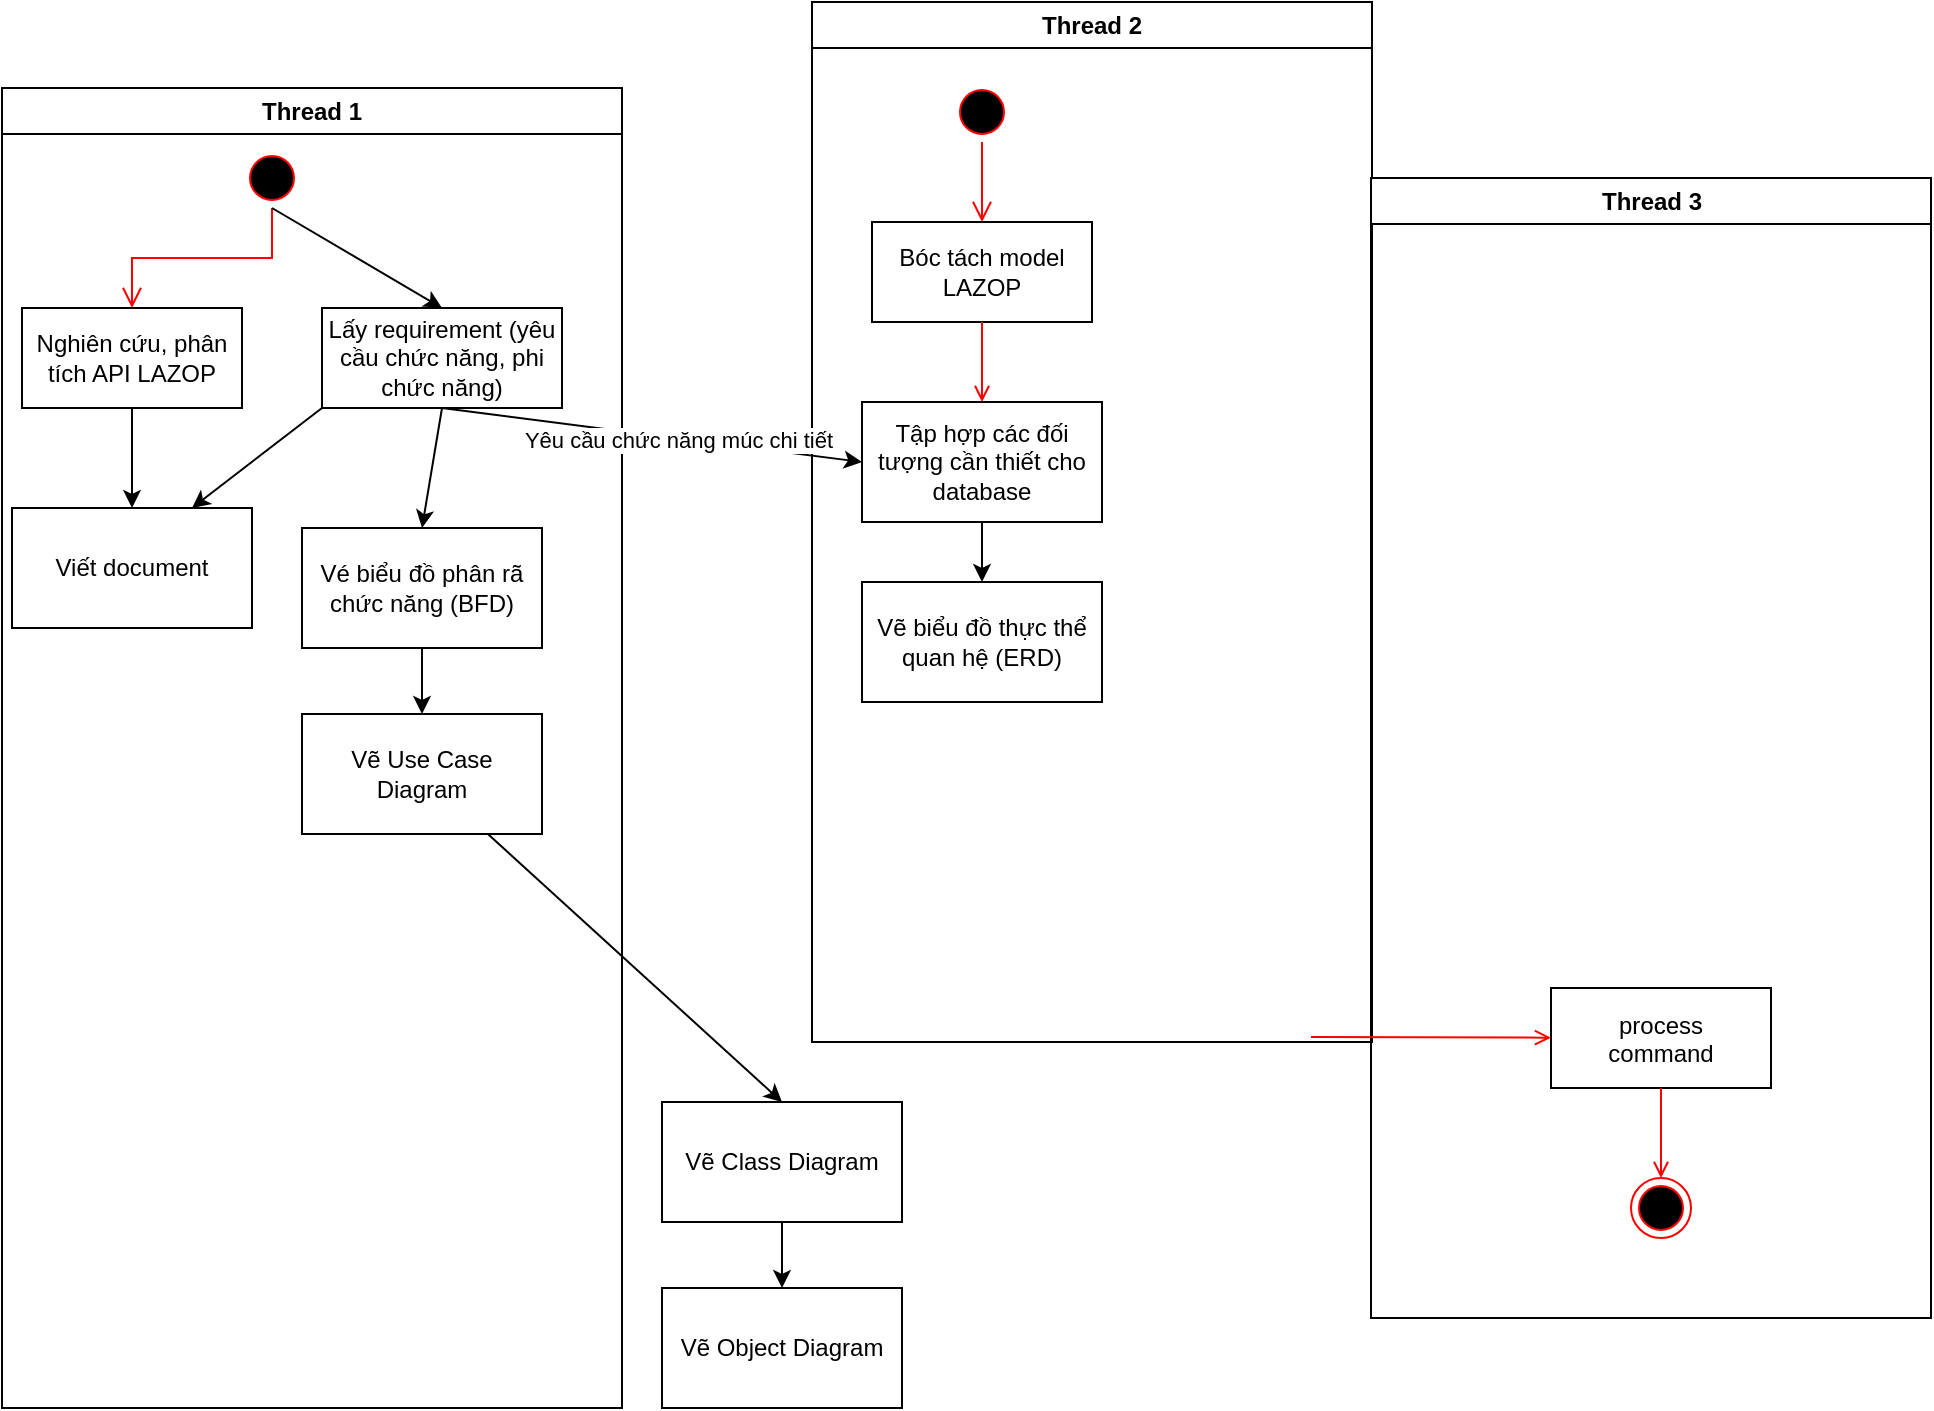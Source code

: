 <mxfile version="13.7.7" type="github">
  <diagram name="Page-1" id="e7e014a7-5840-1c2e-5031-d8a46d1fe8dd">
    <mxGraphModel dx="942" dy="614" grid="1" gridSize="10" guides="1" tooltips="1" connect="1" arrows="1" fold="1" page="1" pageScale="1" pageWidth="1169" pageHeight="826" background="#ffffff" math="0" shadow="0">
      <root>
        <mxCell id="0" />
        <mxCell id="1" parent="0" />
        <mxCell id="2" value="Thread 1" style="swimlane;whiteSpace=wrap" parent="1" vertex="1">
          <mxGeometry x="40" y="83" width="310" height="660" as="geometry" />
        </mxCell>
        <mxCell id="5" value="" style="ellipse;shape=startState;fillColor=#000000;strokeColor=#ff0000;" parent="2" vertex="1">
          <mxGeometry x="120" y="30" width="30" height="30" as="geometry" />
        </mxCell>
        <mxCell id="6" value="" style="edgeStyle=elbowEdgeStyle;elbow=horizontal;verticalAlign=bottom;endArrow=open;endSize=8;strokeColor=#FF0000;endFill=1;rounded=0" parent="2" source="5" target="7" edge="1">
          <mxGeometry x="100" y="40" as="geometry">
            <mxPoint x="115" y="110" as="targetPoint" />
          </mxGeometry>
        </mxCell>
        <mxCell id="7" value="Nghiên cứu, phân tích API LAZOP" style="whiteSpace=wrap;" parent="2" vertex="1">
          <mxGeometry x="10" y="110" width="110" height="50" as="geometry" />
        </mxCell>
        <mxCell id="rS6dLhZMkmuUpzraP9A6-41" value="Lấy requirement (yêu cầu chức năng, phi chức năng)" style="rounded=0;whiteSpace=wrap;html=1;" vertex="1" parent="2">
          <mxGeometry x="160" y="110" width="120" height="50" as="geometry" />
        </mxCell>
        <mxCell id="rS6dLhZMkmuUpzraP9A6-42" value="" style="endArrow=classic;html=1;exitX=0.5;exitY=1;exitDx=0;exitDy=0;entryX=0.5;entryY=0;entryDx=0;entryDy=0;" edge="1" parent="2" source="5" target="rS6dLhZMkmuUpzraP9A6-41">
          <mxGeometry width="50" height="50" relative="1" as="geometry">
            <mxPoint x="350" y="200" as="sourcePoint" />
            <mxPoint x="400" y="150" as="targetPoint" />
          </mxGeometry>
        </mxCell>
        <mxCell id="rS6dLhZMkmuUpzraP9A6-46" value="Vé biểu đồ phân rã chức năng (BFD)" style="rounded=0;whiteSpace=wrap;html=1;" vertex="1" parent="2">
          <mxGeometry x="150" y="220" width="120" height="60" as="geometry" />
        </mxCell>
        <mxCell id="rS6dLhZMkmuUpzraP9A6-47" value="" style="endArrow=classic;html=1;entryX=0.5;entryY=0;entryDx=0;entryDy=0;exitX=0.5;exitY=1;exitDx=0;exitDy=0;" edge="1" parent="2" source="rS6dLhZMkmuUpzraP9A6-41" target="rS6dLhZMkmuUpzraP9A6-46">
          <mxGeometry width="50" height="50" relative="1" as="geometry">
            <mxPoint x="210" y="180" as="sourcePoint" />
            <mxPoint x="400" y="120" as="targetPoint" />
          </mxGeometry>
        </mxCell>
        <mxCell id="rS6dLhZMkmuUpzraP9A6-49" value="Vẽ Use Case Diagram" style="rounded=0;whiteSpace=wrap;html=1;" vertex="1" parent="2">
          <mxGeometry x="150" y="313" width="120" height="60" as="geometry" />
        </mxCell>
        <mxCell id="rS6dLhZMkmuUpzraP9A6-51" value="" style="endArrow=classic;html=1;entryX=0.5;entryY=0;entryDx=0;entryDy=0;" edge="1" parent="2" source="rS6dLhZMkmuUpzraP9A6-46" target="rS6dLhZMkmuUpzraP9A6-49">
          <mxGeometry width="50" height="50" relative="1" as="geometry">
            <mxPoint x="170" y="290" as="sourcePoint" />
            <mxPoint x="250" y="390.711" as="targetPoint" />
          </mxGeometry>
        </mxCell>
        <mxCell id="rS6dLhZMkmuUpzraP9A6-53" value="Viết document" style="rounded=0;whiteSpace=wrap;html=1;" vertex="1" parent="2">
          <mxGeometry x="5" y="210" width="120" height="60" as="geometry" />
        </mxCell>
        <mxCell id="rS6dLhZMkmuUpzraP9A6-54" value="" style="endArrow=classic;html=1;entryX=0.5;entryY=0;entryDx=0;entryDy=0;exitX=0.5;exitY=1;exitDx=0;exitDy=0;" edge="1" parent="2" source="7" target="rS6dLhZMkmuUpzraP9A6-53">
          <mxGeometry width="50" height="50" relative="1" as="geometry">
            <mxPoint x="40" y="200" as="sourcePoint" />
            <mxPoint x="90" y="150" as="targetPoint" />
          </mxGeometry>
        </mxCell>
        <mxCell id="rS6dLhZMkmuUpzraP9A6-55" value="" style="endArrow=classic;html=1;entryX=0.75;entryY=0;entryDx=0;entryDy=0;exitX=0;exitY=1;exitDx=0;exitDy=0;" edge="1" parent="2" source="rS6dLhZMkmuUpzraP9A6-41" target="rS6dLhZMkmuUpzraP9A6-53">
          <mxGeometry width="50" height="50" relative="1" as="geometry">
            <mxPoint x="110" y="217" as="sourcePoint" />
            <mxPoint x="160" y="167" as="targetPoint" />
          </mxGeometry>
        </mxCell>
        <mxCell id="3" value="Thread 2" style="swimlane;whiteSpace=wrap" parent="1" vertex="1">
          <mxGeometry x="445" y="40" width="280" height="520" as="geometry" />
        </mxCell>
        <mxCell id="13" value="" style="ellipse;shape=startState;fillColor=#000000;strokeColor=#ff0000;" parent="3" vertex="1">
          <mxGeometry x="70" y="40" width="30" height="30" as="geometry" />
        </mxCell>
        <mxCell id="14" value="" style="edgeStyle=elbowEdgeStyle;elbow=horizontal;verticalAlign=bottom;endArrow=open;endSize=8;strokeColor=#FF0000;endFill=1;rounded=0" parent="3" source="13" target="15" edge="1">
          <mxGeometry x="40" y="20" as="geometry">
            <mxPoint x="55" y="90" as="targetPoint" />
          </mxGeometry>
        </mxCell>
        <mxCell id="15" value="Bóc tách model LAZOP" style="whiteSpace=wrap;" parent="3" vertex="1">
          <mxGeometry x="30" y="110" width="110" height="50" as="geometry" />
        </mxCell>
        <mxCell id="17" value="" style="endArrow=open;strokeColor=#FF0000;endFill=1;rounded=0;entryX=0.5;entryY=0;entryDx=0;entryDy=0;" parent="3" source="15" target="rS6dLhZMkmuUpzraP9A6-43" edge="1">
          <mxGeometry relative="1" as="geometry">
            <mxPoint x="75" y="220" as="targetPoint" />
          </mxGeometry>
        </mxCell>
        <mxCell id="rS6dLhZMkmuUpzraP9A6-43" value="Tập hợp các đối tượng cần thiết cho database" style="rounded=0;whiteSpace=wrap;html=1;" vertex="1" parent="3">
          <mxGeometry x="25" y="200" width="120" height="60" as="geometry" />
        </mxCell>
        <mxCell id="rS6dLhZMkmuUpzraP9A6-48" value="Vẽ biểu đồ thực thể quan hệ (ERD)" style="rounded=0;whiteSpace=wrap;html=1;" vertex="1" parent="3">
          <mxGeometry x="25" y="290" width="120" height="60" as="geometry" />
        </mxCell>
        <mxCell id="rS6dLhZMkmuUpzraP9A6-56" value="" style="endArrow=classic;html=1;exitX=0.5;exitY=1;exitDx=0;exitDy=0;entryX=0.5;entryY=0;entryDx=0;entryDy=0;" edge="1" parent="3" source="rS6dLhZMkmuUpzraP9A6-43" target="rS6dLhZMkmuUpzraP9A6-48">
          <mxGeometry width="50" height="50" relative="1" as="geometry">
            <mxPoint x="25" y="360" as="sourcePoint" />
            <mxPoint x="75" y="310" as="targetPoint" />
          </mxGeometry>
        </mxCell>
        <mxCell id="4" value="Thread 3" style="swimlane;whiteSpace=wrap" parent="1" vertex="1">
          <mxGeometry x="724.5" y="128" width="280" height="570" as="geometry" />
        </mxCell>
        <mxCell id="33" value="process&#xa;command" style="" parent="4" vertex="1">
          <mxGeometry x="90" y="405" width="110" height="50" as="geometry" />
        </mxCell>
        <mxCell id="37" value="" style="edgeStyle=none;strokeColor=#FF0000;endArrow=open;endFill=1;rounded=0" parent="4" target="33" edge="1">
          <mxGeometry width="100" height="100" relative="1" as="geometry">
            <mxPoint x="-30" y="429.5" as="sourcePoint" />
            <mxPoint x="90" y="429.5" as="targetPoint" />
          </mxGeometry>
        </mxCell>
        <mxCell id="38" value="" style="ellipse;shape=endState;fillColor=#000000;strokeColor=#ff0000" parent="4" vertex="1">
          <mxGeometry x="130" y="500" width="30" height="30" as="geometry" />
        </mxCell>
        <mxCell id="39" value="" style="endArrow=open;strokeColor=#FF0000;endFill=1;rounded=0" parent="4" source="33" target="38" edge="1">
          <mxGeometry relative="1" as="geometry" />
        </mxCell>
        <mxCell id="rS6dLhZMkmuUpzraP9A6-44" value="" style="endArrow=classic;html=1;exitX=0.5;exitY=1;exitDx=0;exitDy=0;entryX=0;entryY=0.5;entryDx=0;entryDy=0;" edge="1" parent="1" source="rS6dLhZMkmuUpzraP9A6-41" target="rS6dLhZMkmuUpzraP9A6-43">
          <mxGeometry width="50" height="50" relative="1" as="geometry">
            <mxPoint x="390" y="230" as="sourcePoint" />
            <mxPoint x="440" y="180" as="targetPoint" />
          </mxGeometry>
        </mxCell>
        <mxCell id="rS6dLhZMkmuUpzraP9A6-45" value="Yêu cầu chức năng múc chi tiết" style="edgeLabel;html=1;align=center;verticalAlign=middle;resizable=0;points=[];" vertex="1" connectable="0" parent="rS6dLhZMkmuUpzraP9A6-44">
          <mxGeometry x="0.124" y="-1" relative="1" as="geometry">
            <mxPoint as="offset" />
          </mxGeometry>
        </mxCell>
        <mxCell id="rS6dLhZMkmuUpzraP9A6-50" value="Vẽ Class Diagram" style="rounded=0;whiteSpace=wrap;html=1;" vertex="1" parent="1">
          <mxGeometry x="370" y="590" width="120" height="60" as="geometry" />
        </mxCell>
        <mxCell id="rS6dLhZMkmuUpzraP9A6-52" value="" style="endArrow=classic;html=1;entryX=0.5;entryY=0;entryDx=0;entryDy=0;" edge="1" parent="1" source="rS6dLhZMkmuUpzraP9A6-49" target="rS6dLhZMkmuUpzraP9A6-50">
          <mxGeometry width="50" height="50" relative="1" as="geometry">
            <mxPoint x="210" y="466" as="sourcePoint" />
            <mxPoint x="290" y="566.711" as="targetPoint" />
          </mxGeometry>
        </mxCell>
        <mxCell id="rS6dLhZMkmuUpzraP9A6-58" value="Vẽ Object Diagram" style="rounded=0;whiteSpace=wrap;html=1;" vertex="1" parent="1">
          <mxGeometry x="370" y="683" width="120" height="60" as="geometry" />
        </mxCell>
        <mxCell id="rS6dLhZMkmuUpzraP9A6-59" value="" style="endArrow=classic;html=1;exitX=0.5;exitY=1;exitDx=0;exitDy=0;" edge="1" parent="1" source="rS6dLhZMkmuUpzraP9A6-50" target="rS6dLhZMkmuUpzraP9A6-58">
          <mxGeometry width="50" height="50" relative="1" as="geometry">
            <mxPoint x="410" y="700" as="sourcePoint" />
            <mxPoint x="460" y="650" as="targetPoint" />
          </mxGeometry>
        </mxCell>
      </root>
    </mxGraphModel>
  </diagram>
</mxfile>
